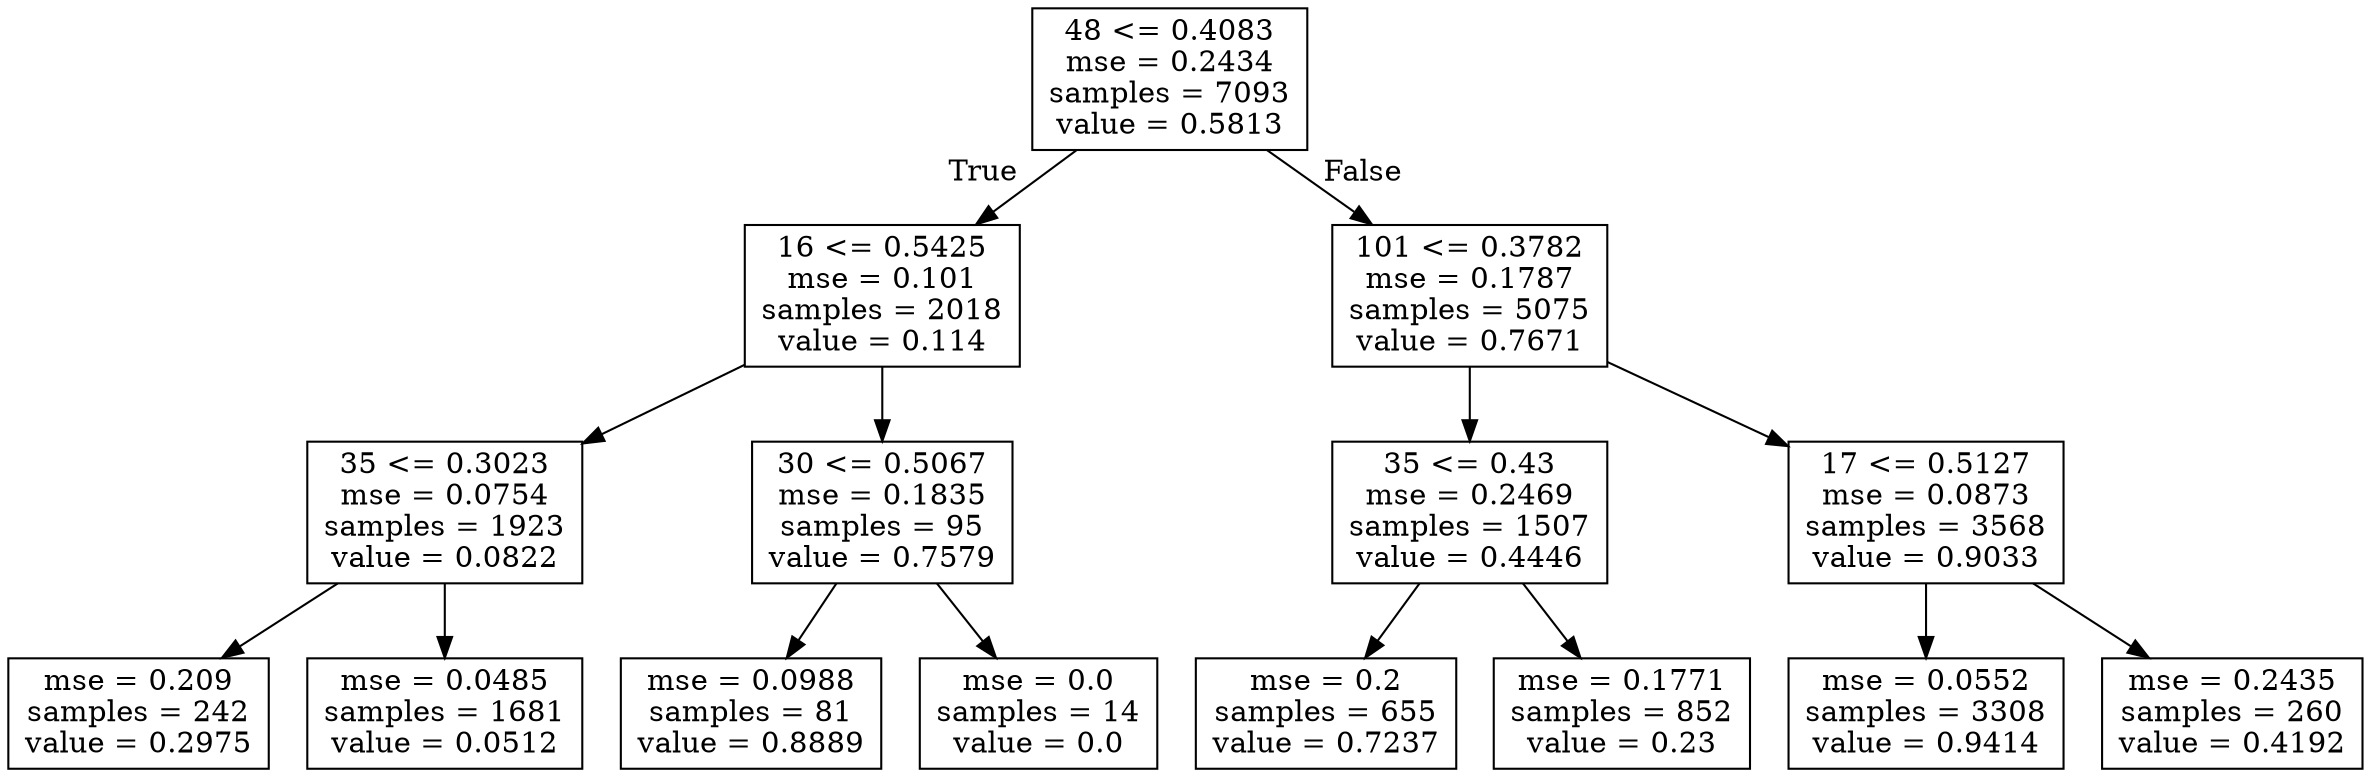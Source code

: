 digraph Tree {
node [shape=box] ;
0 [label="48 <= 0.4083\nmse = 0.2434\nsamples = 7093\nvalue = 0.5813"] ;
1 [label="16 <= 0.5425\nmse = 0.101\nsamples = 2018\nvalue = 0.114"] ;
0 -> 1 [labeldistance=2.5, labelangle=45, headlabel="True"] ;
2 [label="35 <= 0.3023\nmse = 0.0754\nsamples = 1923\nvalue = 0.0822"] ;
1 -> 2 ;
3 [label="mse = 0.209\nsamples = 242\nvalue = 0.2975"] ;
2 -> 3 ;
4 [label="mse = 0.0485\nsamples = 1681\nvalue = 0.0512"] ;
2 -> 4 ;
5 [label="30 <= 0.5067\nmse = 0.1835\nsamples = 95\nvalue = 0.7579"] ;
1 -> 5 ;
6 [label="mse = 0.0988\nsamples = 81\nvalue = 0.8889"] ;
5 -> 6 ;
7 [label="mse = 0.0\nsamples = 14\nvalue = 0.0"] ;
5 -> 7 ;
8 [label="101 <= 0.3782\nmse = 0.1787\nsamples = 5075\nvalue = 0.7671"] ;
0 -> 8 [labeldistance=2.5, labelangle=-45, headlabel="False"] ;
9 [label="35 <= 0.43\nmse = 0.2469\nsamples = 1507\nvalue = 0.4446"] ;
8 -> 9 ;
10 [label="mse = 0.2\nsamples = 655\nvalue = 0.7237"] ;
9 -> 10 ;
11 [label="mse = 0.1771\nsamples = 852\nvalue = 0.23"] ;
9 -> 11 ;
12 [label="17 <= 0.5127\nmse = 0.0873\nsamples = 3568\nvalue = 0.9033"] ;
8 -> 12 ;
13 [label="mse = 0.0552\nsamples = 3308\nvalue = 0.9414"] ;
12 -> 13 ;
14 [label="mse = 0.2435\nsamples = 260\nvalue = 0.4192"] ;
12 -> 14 ;
}